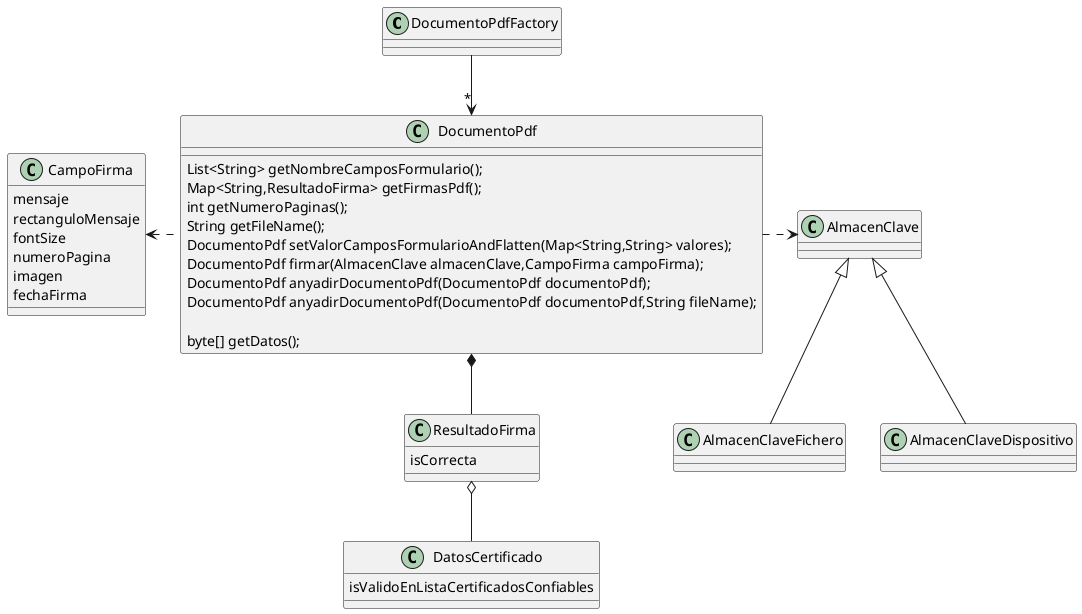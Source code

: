 @startuml

DocumentoPdfFactory --> "*" DocumentoPdf

DocumentoPdf .> AlmacenClave
DocumentoPdf .left> CampoFirma
DocumentoPdf *-- ResultadoFirma
AlmacenClave <|-- AlmacenClaveFichero
AlmacenClave <|-- AlmacenClaveDispositivo

ResultadoFirma o-- DatosCertificado

class DocumentoPdf {
    List<String> getNombreCamposFormulario();
    Map<String,ResultadoFirma> getFirmasPdf();
    int getNumeroPaginas();
    String getFileName();


    DocumentoPdf setValorCamposFormularioAndFlatten(Map<String,String> valores);
    DocumentoPdf firmar(AlmacenClave almacenClave,CampoFirma campoFirma);
    DocumentoPdf anyadirDocumentoPdf(DocumentoPdf documentoPdf);
    DocumentoPdf anyadirDocumentoPdf(DocumentoPdf documentoPdf,String fileName);

    byte[] getDatos();
}

class ResultadoFirma {
    isCorrecta
}

class DatosCertificado {
    isValidoEnListaCertificadosConfiables
}

class CampoFirma {
mensaje
rectanguloMensaje
fontSize
numeroPagina
imagen
fechaFirma
}

@enduml